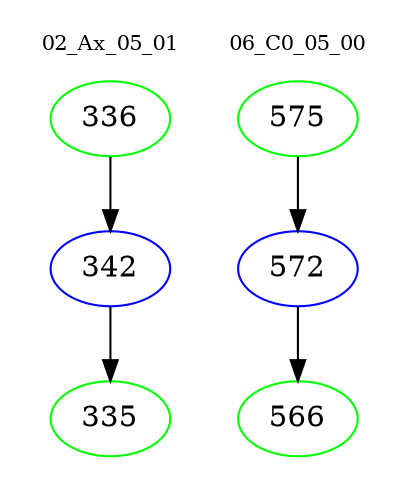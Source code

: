 digraph{
subgraph cluster_0 {
color = white
label = "02_Ax_05_01";
fontsize=10;
T0_336 [label="336", color="green"]
T0_336 -> T0_342 [color="black"]
T0_342 [label="342", color="blue"]
T0_342 -> T0_335 [color="black"]
T0_335 [label="335", color="green"]
}
subgraph cluster_1 {
color = white
label = "06_C0_05_00";
fontsize=10;
T1_575 [label="575", color="green"]
T1_575 -> T1_572 [color="black"]
T1_572 [label="572", color="blue"]
T1_572 -> T1_566 [color="black"]
T1_566 [label="566", color="green"]
}
}
